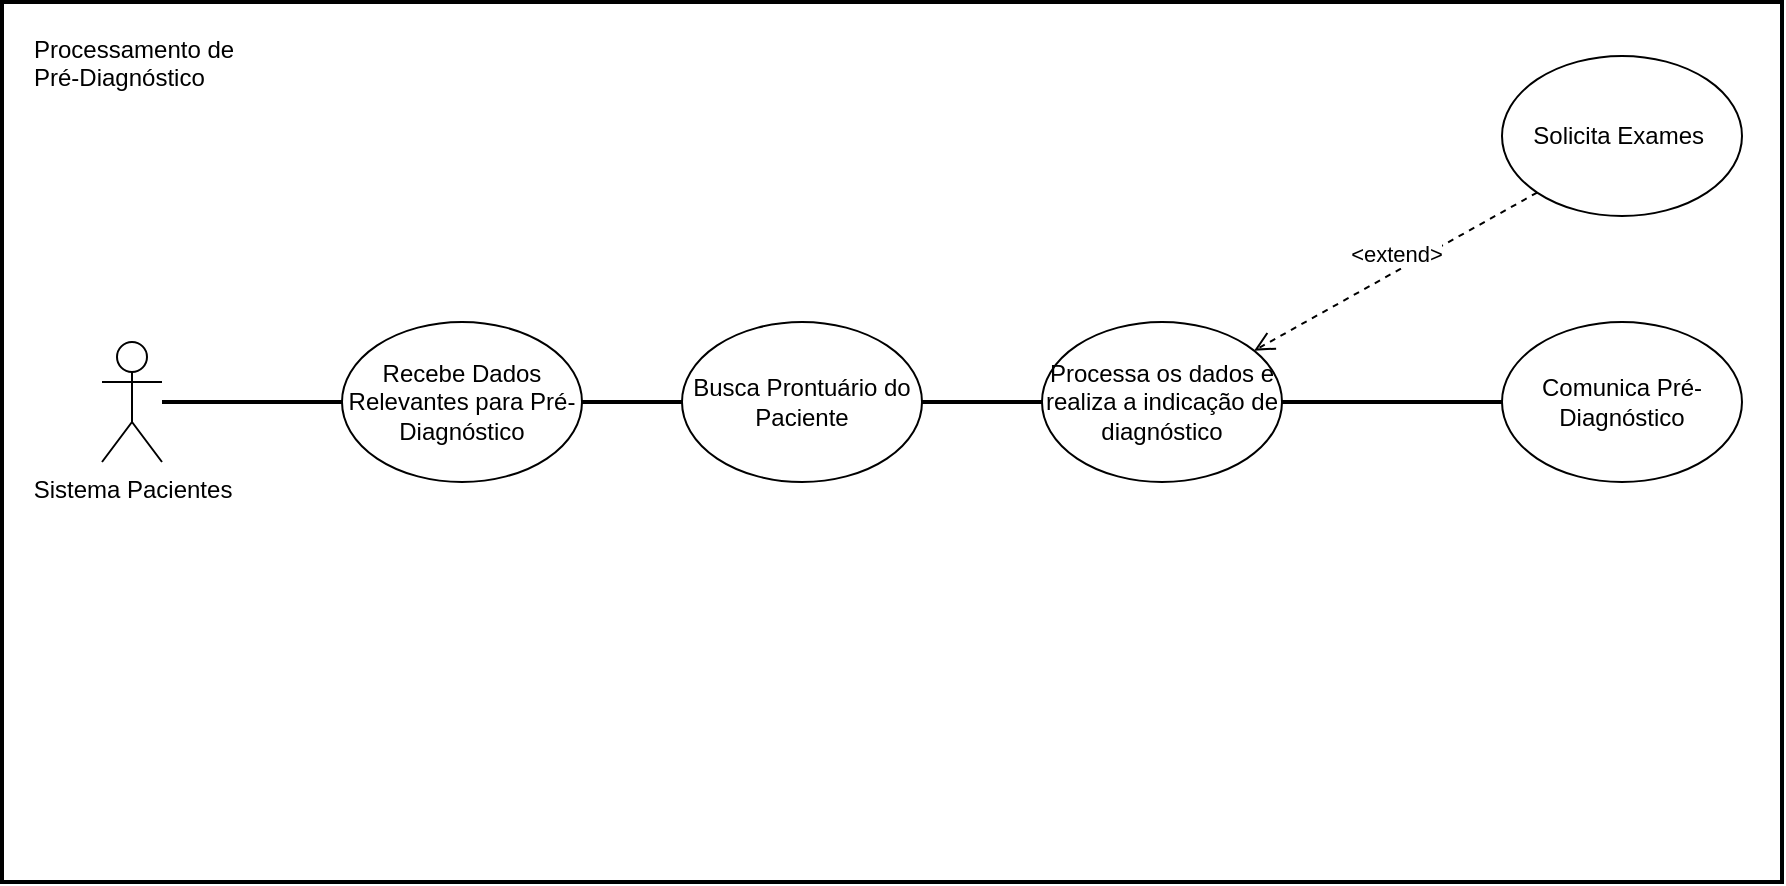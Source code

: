 <mxfile version="14.9.5" type="google"><diagram id="GjCUH58OmOGtyEm1pJQH" name="Page-1"><mxGraphModel dx="1108" dy="-1945" grid="1" gridSize="10" guides="1" tooltips="1" connect="1" arrows="1" fold="1" page="1" pageScale="1" pageWidth="827" pageHeight="1169" math="0" shadow="0"><root><mxCell id="0"/><mxCell id="1" parent="0"/><mxCell id="EzfvnGXJPk7KcNyZdeF--1" value="" style="rounded=0;whiteSpace=wrap;html=1;strokeWidth=2;" vertex="1" parent="1"><mxGeometry x="40" y="2412" width="890" height="440" as="geometry"/></mxCell><mxCell id="EzfvnGXJPk7KcNyZdeF--2" value="Sistema Pacientes" style="shape=umlActor;verticalLabelPosition=bottom;verticalAlign=top;html=1;outlineConnect=0;" vertex="1" parent="1"><mxGeometry x="90" y="2582" width="30" height="60" as="geometry"/></mxCell><mxCell id="EzfvnGXJPk7KcNyZdeF--3" value="Recebe Dados Relevantes para Pré-Diagnóstico" style="ellipse;whiteSpace=wrap;html=1;" vertex="1" parent="1"><mxGeometry x="210" y="2572" width="120" height="80" as="geometry"/></mxCell><mxCell id="EzfvnGXJPk7KcNyZdeF--4" value="Busca Prontuário do Paciente" style="ellipse;whiteSpace=wrap;html=1;" vertex="1" parent="1"><mxGeometry x="380" y="2572" width="120" height="80" as="geometry"/></mxCell><mxCell id="EzfvnGXJPk7KcNyZdeF--5" value="" style="line;strokeWidth=2;html=1;" vertex="1" parent="1"><mxGeometry x="120" y="2607" width="90" height="10" as="geometry"/></mxCell><mxCell id="EzfvnGXJPk7KcNyZdeF--6" value="" style="line;strokeWidth=2;html=1;" vertex="1" parent="1"><mxGeometry x="330" y="2607" width="50" height="10" as="geometry"/></mxCell><mxCell id="EzfvnGXJPk7KcNyZdeF--7" value="Processamento de &#10;Pré-Diagnóstico" style="text;strokeColor=none;fillColor=none;spacingLeft=4;spacingRight=4;overflow=hidden;rotatable=0;points=[[0,0.5],[1,0.5]];portConstraint=eastwest;fontSize=12;" vertex="1" parent="1"><mxGeometry x="50" y="2422" width="150" height="40" as="geometry"/></mxCell><mxCell id="EzfvnGXJPk7KcNyZdeF--8" value="Processa os dados e realiza a indicação de diagnóstico" style="ellipse;whiteSpace=wrap;html=1;" vertex="1" parent="1"><mxGeometry x="560" y="2572" width="120" height="80" as="geometry"/></mxCell><mxCell id="EzfvnGXJPk7KcNyZdeF--9" value="" style="line;strokeWidth=2;html=1;" vertex="1" parent="1"><mxGeometry x="500" y="2607" width="60" height="10" as="geometry"/></mxCell><mxCell id="EzfvnGXJPk7KcNyZdeF--10" value="Solicita Exames&amp;nbsp;" style="ellipse;whiteSpace=wrap;html=1;" vertex="1" parent="1"><mxGeometry x="790" y="2439" width="120" height="80" as="geometry"/></mxCell><mxCell id="EzfvnGXJPk7KcNyZdeF--11" value="&amp;lt;extend&amp;gt;" style="html=1;verticalAlign=bottom;endArrow=open;dashed=1;endSize=8;exitX=0;exitY=1;exitDx=0;exitDy=0;" edge="1" parent="1" source="EzfvnGXJPk7KcNyZdeF--10" target="EzfvnGXJPk7KcNyZdeF--8"><mxGeometry relative="1" as="geometry"><mxPoint x="610" y="2500" as="sourcePoint"/><mxPoint x="628.614" y="2566.716" as="targetPoint"/></mxGeometry></mxCell><mxCell id="EzfvnGXJPk7KcNyZdeF--12" value="Comunica Pré-Diagnóstico" style="ellipse;whiteSpace=wrap;html=1;" vertex="1" parent="1"><mxGeometry x="790" y="2572" width="120" height="80" as="geometry"/></mxCell><mxCell id="EzfvnGXJPk7KcNyZdeF--13" value="" style="line;strokeWidth=2;html=1;" vertex="1" parent="1"><mxGeometry x="680" y="2607" width="110" height="10" as="geometry"/></mxCell></root></mxGraphModel></diagram></mxfile>